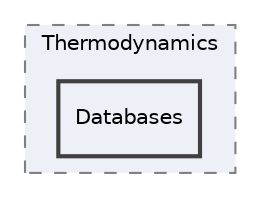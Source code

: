 digraph "Reaktoro/Thermodynamics/Databases"
{
 // INTERACTIVE_SVG=YES
 // LATEX_PDF_SIZE
  edge [fontname="Helvetica",fontsize="10",labelfontname="Helvetica",labelfontsize="10"];
  node [fontname="Helvetica",fontsize="10",shape=record];
  compound=true
  subgraph clusterdir_7296c0b39377ecc378f507aad6499fa1 {
    graph [ bgcolor="#edf0f7", pencolor="grey50", style="filled,dashed,", label="Thermodynamics", fontname="Helvetica", fontsize="10", URL="dir_7296c0b39377ecc378f507aad6499fa1.html"]
  dir_e05f05ead499809d2b5a3737b3809f8d [shape=box, label="Databases", style="filled,bold,", fillcolor="#edf0f7", color="grey25", URL="dir_e05f05ead499809d2b5a3737b3809f8d.html"];
  }
}
